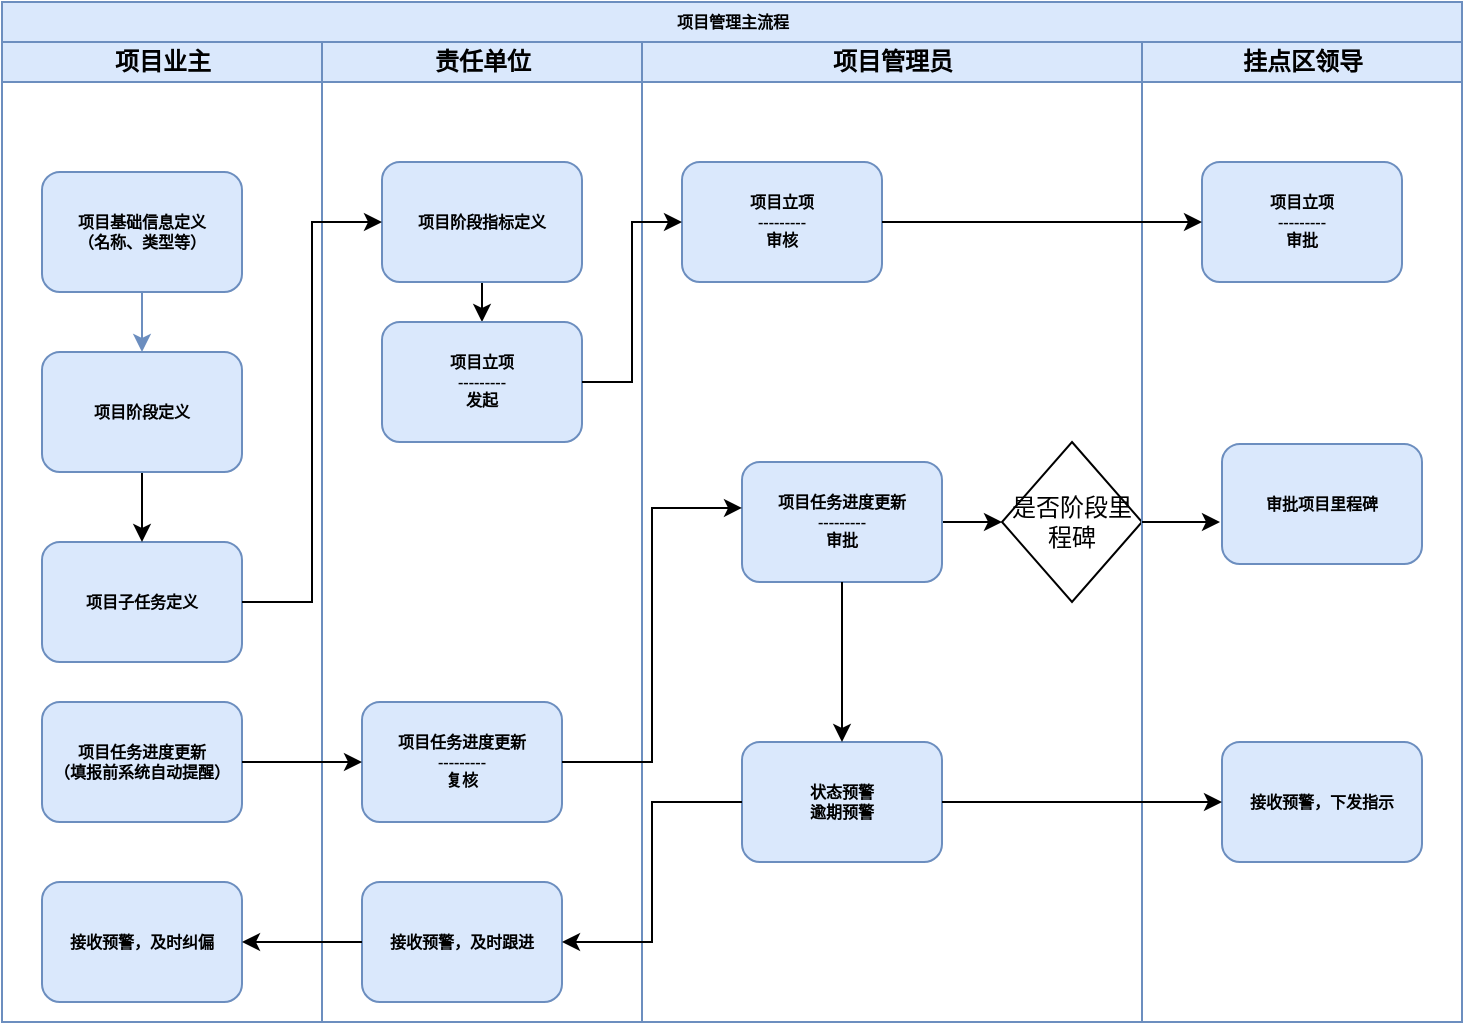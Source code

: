 <mxfile version="13.6.6" type="github"><diagram name="Page-1" id="74e2e168-ea6b-b213-b513-2b3c1d86103e"><mxGraphModel dx="946" dy="559" grid="1" gridSize="10" guides="1" tooltips="1" connect="1" arrows="1" fold="1" page="1" pageScale="1" pageWidth="1100" pageHeight="850" background="#ffffff" math="0" shadow="0"><root><mxCell id="0"/><mxCell id="1" parent="0"/><mxCell id="77e6c97f196da883-1" value="项目管理主流程" style="swimlane;html=1;childLayout=stackLayout;startSize=20;rounded=0;shadow=0;labelBackgroundColor=none;strokeWidth=1;fontFamily=Verdana;fontSize=8;align=center;fontStyle=1;fillColor=#dae8fc;strokeColor=#6c8ebf;" parent="1" vertex="1"><mxGeometry x="70" y="40" width="730" height="510" as="geometry"/></mxCell><mxCell id="77e6c97f196da883-2" value="项目业主" style="swimlane;html=1;startSize=20;fontStyle=1;fillColor=#dae8fc;strokeColor=#6c8ebf;" parent="77e6c97f196da883-1" vertex="1"><mxGeometry y="20" width="160" height="490" as="geometry"/></mxCell><mxCell id="5oZDFiWRPGO5vqCz-sqh-3" style="edgeStyle=orthogonalEdgeStyle;rounded=0;orthogonalLoop=1;jettySize=auto;html=1;exitX=0.5;exitY=1;exitDx=0;exitDy=0;entryX=0.5;entryY=0;entryDx=0;entryDy=0;fontStyle=1;fillColor=#dae8fc;strokeColor=#6c8ebf;" parent="77e6c97f196da883-2" source="77e6c97f196da883-8" target="77e6c97f196da883-9" edge="1"><mxGeometry relative="1" as="geometry"/></mxCell><mxCell id="YdEGmgMj6xXLjivUppKt-22" value="接收预警，及时纠偏" style="rounded=1;whiteSpace=wrap;html=1;shadow=0;labelBackgroundColor=none;strokeWidth=1;fontFamily=Verdana;fontSize=8;align=center;fontStyle=1;fillColor=#dae8fc;strokeColor=#6c8ebf;" vertex="1" parent="77e6c97f196da883-2"><mxGeometry x="20" y="420" width="100" height="60" as="geometry"/></mxCell><mxCell id="5oZDFiWRPGO5vqCz-sqh-6" value="项目任务进度更新&lt;br&gt;（填报前系统自动提醒）" style="rounded=1;whiteSpace=wrap;html=1;shadow=0;labelBackgroundColor=none;strokeWidth=1;fontFamily=Verdana;fontSize=8;align=center;fontStyle=1;fillColor=#dae8fc;strokeColor=#6c8ebf;" parent="77e6c97f196da883-2" vertex="1"><mxGeometry x="20" y="330" width="100" height="60" as="geometry"/></mxCell><mxCell id="YdEGmgMj6xXLjivUppKt-1" value="项目子任务定义" style="rounded=1;whiteSpace=wrap;html=1;shadow=0;labelBackgroundColor=none;strokeWidth=1;fontFamily=Verdana;fontSize=8;align=center;fontStyle=1;fillColor=#dae8fc;strokeColor=#6c8ebf;" vertex="1" parent="77e6c97f196da883-2"><mxGeometry x="20" y="250" width="100" height="60" as="geometry"/></mxCell><mxCell id="77e6c97f196da883-8" value="项目基础信息定义&lt;br&gt;（名称、类型等）" style="rounded=1;whiteSpace=wrap;html=1;shadow=0;labelBackgroundColor=none;strokeWidth=1;fontFamily=Verdana;fontSize=8;align=center;fontStyle=1;fillColor=#dae8fc;strokeColor=#6c8ebf;" parent="77e6c97f196da883-2" vertex="1"><mxGeometry x="20" y="65" width="100" height="60" as="geometry"/></mxCell><mxCell id="YdEGmgMj6xXLjivUppKt-2" style="edgeStyle=orthogonalEdgeStyle;rounded=0;orthogonalLoop=1;jettySize=auto;html=1;exitX=0.5;exitY=1;exitDx=0;exitDy=0;entryX=0.5;entryY=0;entryDx=0;entryDy=0;" edge="1" parent="77e6c97f196da883-2" source="77e6c97f196da883-9" target="YdEGmgMj6xXLjivUppKt-1"><mxGeometry relative="1" as="geometry"/></mxCell><mxCell id="77e6c97f196da883-9" value="项目阶段定义" style="rounded=1;whiteSpace=wrap;html=1;shadow=0;labelBackgroundColor=none;strokeWidth=1;fontFamily=Verdana;fontSize=8;align=center;fontStyle=1;fillColor=#dae8fc;strokeColor=#6c8ebf;" parent="77e6c97f196da883-2" vertex="1"><mxGeometry x="20" y="155" width="100" height="60" as="geometry"/></mxCell><mxCell id="77e6c97f196da883-40" style="edgeStyle=orthogonalEdgeStyle;rounded=1;html=1;labelBackgroundColor=none;startArrow=none;startFill=0;startSize=5;endArrow=classicThin;endFill=1;endSize=5;jettySize=auto;orthogonalLoop=1;strokeWidth=1;fontFamily=Verdana;fontSize=8" parent="77e6c97f196da883-1" edge="1"><mxGeometry relative="1" as="geometry"><mxPoint x="770" y="690" as="sourcePoint"/></mxGeometry></mxCell><mxCell id="77e6c97f196da883-3" value="责任单位" style="swimlane;html=1;startSize=20;fontStyle=1;fillColor=#dae8fc;strokeColor=#6c8ebf;" parent="77e6c97f196da883-1" vertex="1"><mxGeometry x="160" y="20" width="160" height="490" as="geometry"/></mxCell><mxCell id="YdEGmgMj6xXLjivUppKt-4" style="edgeStyle=orthogonalEdgeStyle;rounded=0;orthogonalLoop=1;jettySize=auto;html=1;exitX=0.5;exitY=1;exitDx=0;exitDy=0;entryX=0.5;entryY=0;entryDx=0;entryDy=0;" edge="1" parent="77e6c97f196da883-3" source="5oZDFiWRPGO5vqCz-sqh-1" target="5oZDFiWRPGO5vqCz-sqh-2"><mxGeometry relative="1" as="geometry"/></mxCell><mxCell id="5oZDFiWRPGO5vqCz-sqh-1" value="&lt;span&gt;项目阶段指标定义&lt;/span&gt;" style="rounded=1;whiteSpace=wrap;html=1;shadow=0;labelBackgroundColor=none;strokeWidth=1;fontFamily=Verdana;fontSize=8;align=center;fontStyle=1;fillColor=#dae8fc;strokeColor=#6c8ebf;" parent="77e6c97f196da883-3" vertex="1"><mxGeometry x="30" y="60" width="100" height="60" as="geometry"/></mxCell><mxCell id="5oZDFiWRPGO5vqCz-sqh-2" value="项目立项&lt;br&gt;---------&lt;br&gt;发起" style="rounded=1;whiteSpace=wrap;html=1;shadow=0;labelBackgroundColor=none;strokeWidth=1;fontFamily=Verdana;fontSize=8;align=center;fontStyle=1;fillColor=#dae8fc;strokeColor=#6c8ebf;" parent="77e6c97f196da883-3" vertex="1"><mxGeometry x="30" y="140" width="100" height="60" as="geometry"/></mxCell><mxCell id="YdEGmgMj6xXLjivUppKt-10" value="项目任务进度更新&lt;br&gt;---------&lt;br&gt;复核" style="rounded=1;whiteSpace=wrap;html=1;shadow=0;labelBackgroundColor=none;strokeWidth=1;fontFamily=Verdana;fontSize=8;align=center;fontStyle=1;fillColor=#dae8fc;strokeColor=#6c8ebf;" vertex="1" parent="77e6c97f196da883-3"><mxGeometry x="20" y="330" width="100" height="60" as="geometry"/></mxCell><mxCell id="YdEGmgMj6xXLjivUppKt-23" value="接收预警，及时跟进" style="rounded=1;whiteSpace=wrap;html=1;shadow=0;labelBackgroundColor=none;strokeWidth=1;fontFamily=Verdana;fontSize=8;align=center;fontStyle=1;fillColor=#dae8fc;strokeColor=#6c8ebf;" vertex="1" parent="77e6c97f196da883-3"><mxGeometry x="20" y="420" width="100" height="60" as="geometry"/></mxCell><mxCell id="77e6c97f196da883-4" value="项目管理员" style="swimlane;html=1;startSize=20;fontStyle=1;fillColor=#dae8fc;strokeColor=#6c8ebf;" parent="77e6c97f196da883-1" vertex="1"><mxGeometry x="320" y="20" width="250" height="490" as="geometry"/></mxCell><mxCell id="YdEGmgMj6xXLjivUppKt-5" value="项目立项&lt;br&gt;---------&lt;br&gt;审核" style="rounded=1;whiteSpace=wrap;html=1;shadow=0;labelBackgroundColor=none;strokeWidth=1;fontFamily=Verdana;fontSize=8;align=center;fontStyle=1;fillColor=#dae8fc;strokeColor=#6c8ebf;" vertex="1" parent="77e6c97f196da883-4"><mxGeometry x="20" y="60" width="100" height="60" as="geometry"/></mxCell><mxCell id="YdEGmgMj6xXLjivUppKt-19" style="edgeStyle=orthogonalEdgeStyle;rounded=0;orthogonalLoop=1;jettySize=auto;html=1;" edge="1" parent="77e6c97f196da883-4" source="YdEGmgMj6xXLjivUppKt-11" target="YdEGmgMj6xXLjivUppKt-18"><mxGeometry relative="1" as="geometry"/></mxCell><mxCell id="YdEGmgMj6xXLjivUppKt-11" value="项目任务进度更新&lt;br&gt;---------&lt;br&gt;审批" style="rounded=1;whiteSpace=wrap;html=1;shadow=0;labelBackgroundColor=none;strokeWidth=1;fontFamily=Verdana;fontSize=8;align=center;fontStyle=1;fillColor=#dae8fc;strokeColor=#6c8ebf;" vertex="1" parent="77e6c97f196da883-4"><mxGeometry x="50" y="210" width="100" height="60" as="geometry"/></mxCell><mxCell id="77e6c97f196da883-12" value="状态预警&lt;br&gt;逾期预警" style="rounded=1;whiteSpace=wrap;html=1;shadow=0;labelBackgroundColor=none;strokeWidth=1;fontFamily=Verdana;fontSize=8;align=center;fontStyle=1;fillColor=#dae8fc;strokeColor=#6c8ebf;" parent="77e6c97f196da883-4" vertex="1"><mxGeometry x="50" y="350" width="100" height="60" as="geometry"/></mxCell><mxCell id="YdEGmgMj6xXLjivUppKt-15" style="edgeStyle=orthogonalEdgeStyle;rounded=0;orthogonalLoop=1;jettySize=auto;html=1;exitX=0.5;exitY=1;exitDx=0;exitDy=0;entryX=0.5;entryY=0;entryDx=0;entryDy=0;" edge="1" parent="77e6c97f196da883-4" source="YdEGmgMj6xXLjivUppKt-11" target="77e6c97f196da883-12"><mxGeometry relative="1" as="geometry"/></mxCell><mxCell id="YdEGmgMj6xXLjivUppKt-18" value="是否阶段里程碑" style="rhombus;whiteSpace=wrap;html=1;" vertex="1" parent="77e6c97f196da883-4"><mxGeometry x="180" y="200" width="70" height="80" as="geometry"/></mxCell><mxCell id="77e6c97f196da883-5" value="挂点区领导" style="swimlane;html=1;startSize=20;fontStyle=1;fillColor=#dae8fc;strokeColor=#6c8ebf;" parent="77e6c97f196da883-1" vertex="1"><mxGeometry x="570" y="20" width="160" height="490" as="geometry"/></mxCell><mxCell id="YdEGmgMj6xXLjivUppKt-20" value="审批项目里程碑" style="rounded=1;whiteSpace=wrap;html=1;shadow=0;labelBackgroundColor=none;strokeWidth=1;fontFamily=Verdana;fontSize=8;align=center;fontStyle=1;fillColor=#dae8fc;strokeColor=#6c8ebf;" vertex="1" parent="77e6c97f196da883-5"><mxGeometry x="40" y="201" width="100" height="60" as="geometry"/></mxCell><mxCell id="YdEGmgMj6xXLjivUppKt-6" value="项目立项&lt;br&gt;---------&lt;br&gt;审批" style="rounded=1;whiteSpace=wrap;html=1;shadow=0;labelBackgroundColor=none;strokeWidth=1;fontFamily=Verdana;fontSize=8;align=center;fontStyle=1;fillColor=#dae8fc;strokeColor=#6c8ebf;" vertex="1" parent="77e6c97f196da883-5"><mxGeometry x="30" y="60" width="100" height="60" as="geometry"/></mxCell><mxCell id="YdEGmgMj6xXLjivUppKt-16" value="接收预警，下发指示" style="rounded=1;whiteSpace=wrap;html=1;shadow=0;labelBackgroundColor=none;strokeWidth=1;fontFamily=Verdana;fontSize=8;align=center;fontStyle=1;fillColor=#dae8fc;strokeColor=#6c8ebf;" vertex="1" parent="77e6c97f196da883-5"><mxGeometry x="40" y="350" width="100" height="60" as="geometry"/></mxCell><mxCell id="YdEGmgMj6xXLjivUppKt-3" style="edgeStyle=orthogonalEdgeStyle;rounded=0;orthogonalLoop=1;jettySize=auto;html=1;entryX=0;entryY=0.5;entryDx=0;entryDy=0;" edge="1" parent="77e6c97f196da883-1" source="YdEGmgMj6xXLjivUppKt-1" target="5oZDFiWRPGO5vqCz-sqh-1"><mxGeometry relative="1" as="geometry"/></mxCell><mxCell id="YdEGmgMj6xXLjivUppKt-7" style="edgeStyle=orthogonalEdgeStyle;rounded=0;orthogonalLoop=1;jettySize=auto;html=1;entryX=0;entryY=0.5;entryDx=0;entryDy=0;" edge="1" parent="77e6c97f196da883-1" source="5oZDFiWRPGO5vqCz-sqh-2" target="YdEGmgMj6xXLjivUppKt-5"><mxGeometry relative="1" as="geometry"/></mxCell><mxCell id="YdEGmgMj6xXLjivUppKt-8" style="edgeStyle=orthogonalEdgeStyle;rounded=0;orthogonalLoop=1;jettySize=auto;html=1;" edge="1" parent="77e6c97f196da883-1" source="YdEGmgMj6xXLjivUppKt-5" target="YdEGmgMj6xXLjivUppKt-6"><mxGeometry relative="1" as="geometry"/></mxCell><mxCell id="YdEGmgMj6xXLjivUppKt-12" style="edgeStyle=orthogonalEdgeStyle;rounded=0;orthogonalLoop=1;jettySize=auto;html=1;exitX=1;exitY=0.5;exitDx=0;exitDy=0;entryX=0;entryY=0.5;entryDx=0;entryDy=0;" edge="1" parent="77e6c97f196da883-1" source="5oZDFiWRPGO5vqCz-sqh-6" target="YdEGmgMj6xXLjivUppKt-10"><mxGeometry relative="1" as="geometry"/></mxCell><mxCell id="YdEGmgMj6xXLjivUppKt-13" style="edgeStyle=orthogonalEdgeStyle;rounded=0;orthogonalLoop=1;jettySize=auto;html=1;exitX=1;exitY=0.5;exitDx=0;exitDy=0;entryX=0;entryY=0.383;entryDx=0;entryDy=0;entryPerimeter=0;" edge="1" parent="77e6c97f196da883-1" source="YdEGmgMj6xXLjivUppKt-10" target="YdEGmgMj6xXLjivUppKt-11"><mxGeometry relative="1" as="geometry"/></mxCell><mxCell id="YdEGmgMj6xXLjivUppKt-21" style="edgeStyle=orthogonalEdgeStyle;rounded=0;orthogonalLoop=1;jettySize=auto;html=1;entryX=0;entryY=0.5;entryDx=0;entryDy=0;" edge="1" parent="77e6c97f196da883-1" source="77e6c97f196da883-12" target="YdEGmgMj6xXLjivUppKt-16"><mxGeometry relative="1" as="geometry"/></mxCell><mxCell id="YdEGmgMj6xXLjivUppKt-24" style="edgeStyle=orthogonalEdgeStyle;rounded=0;orthogonalLoop=1;jettySize=auto;html=1;entryX=1;entryY=0.5;entryDx=0;entryDy=0;" edge="1" parent="77e6c97f196da883-1" source="77e6c97f196da883-12" target="YdEGmgMj6xXLjivUppKt-23"><mxGeometry relative="1" as="geometry"/></mxCell><mxCell id="YdEGmgMj6xXLjivUppKt-25" style="edgeStyle=orthogonalEdgeStyle;rounded=0;orthogonalLoop=1;jettySize=auto;html=1;entryX=1;entryY=0.5;entryDx=0;entryDy=0;" edge="1" parent="77e6c97f196da883-1" source="YdEGmgMj6xXLjivUppKt-23" target="YdEGmgMj6xXLjivUppKt-22"><mxGeometry relative="1" as="geometry"/></mxCell><mxCell id="YdEGmgMj6xXLjivUppKt-26" style="edgeStyle=orthogonalEdgeStyle;rounded=0;orthogonalLoop=1;jettySize=auto;html=1;entryX=-0.01;entryY=0.65;entryDx=0;entryDy=0;entryPerimeter=0;" edge="1" parent="77e6c97f196da883-1" source="YdEGmgMj6xXLjivUppKt-18" target="YdEGmgMj6xXLjivUppKt-20"><mxGeometry relative="1" as="geometry"/></mxCell></root></mxGraphModel></diagram></mxfile>